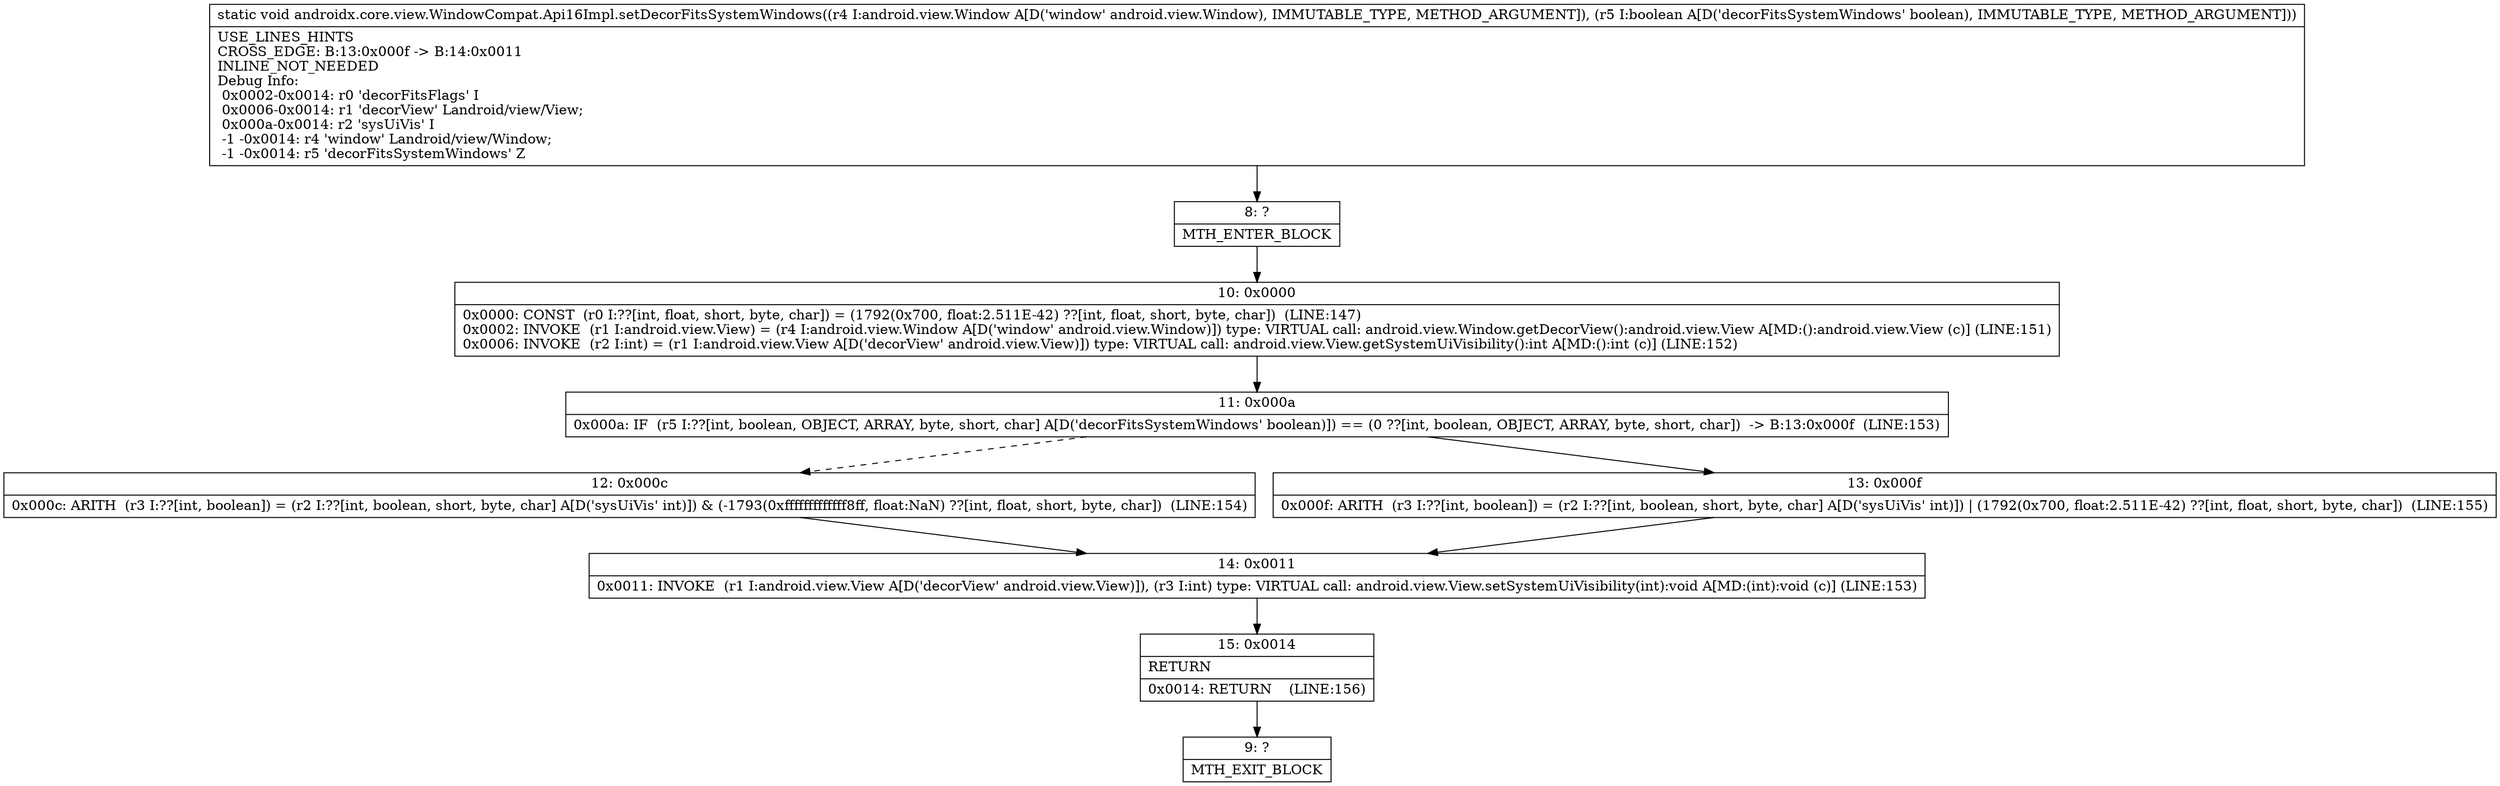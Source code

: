 digraph "CFG forandroidx.core.view.WindowCompat.Api16Impl.setDecorFitsSystemWindows(Landroid\/view\/Window;Z)V" {
Node_8 [shape=record,label="{8\:\ ?|MTH_ENTER_BLOCK\l}"];
Node_10 [shape=record,label="{10\:\ 0x0000|0x0000: CONST  (r0 I:??[int, float, short, byte, char]) = (1792(0x700, float:2.511E\-42) ??[int, float, short, byte, char])  (LINE:147)\l0x0002: INVOKE  (r1 I:android.view.View) = (r4 I:android.view.Window A[D('window' android.view.Window)]) type: VIRTUAL call: android.view.Window.getDecorView():android.view.View A[MD:():android.view.View (c)] (LINE:151)\l0x0006: INVOKE  (r2 I:int) = (r1 I:android.view.View A[D('decorView' android.view.View)]) type: VIRTUAL call: android.view.View.getSystemUiVisibility():int A[MD:():int (c)] (LINE:152)\l}"];
Node_11 [shape=record,label="{11\:\ 0x000a|0x000a: IF  (r5 I:??[int, boolean, OBJECT, ARRAY, byte, short, char] A[D('decorFitsSystemWindows' boolean)]) == (0 ??[int, boolean, OBJECT, ARRAY, byte, short, char])  \-\> B:13:0x000f  (LINE:153)\l}"];
Node_12 [shape=record,label="{12\:\ 0x000c|0x000c: ARITH  (r3 I:??[int, boolean]) = (r2 I:??[int, boolean, short, byte, char] A[D('sysUiVis' int)]) & (\-1793(0xfffffffffffff8ff, float:NaN) ??[int, float, short, byte, char])  (LINE:154)\l}"];
Node_14 [shape=record,label="{14\:\ 0x0011|0x0011: INVOKE  (r1 I:android.view.View A[D('decorView' android.view.View)]), (r3 I:int) type: VIRTUAL call: android.view.View.setSystemUiVisibility(int):void A[MD:(int):void (c)] (LINE:153)\l}"];
Node_15 [shape=record,label="{15\:\ 0x0014|RETURN\l|0x0014: RETURN    (LINE:156)\l}"];
Node_9 [shape=record,label="{9\:\ ?|MTH_EXIT_BLOCK\l}"];
Node_13 [shape=record,label="{13\:\ 0x000f|0x000f: ARITH  (r3 I:??[int, boolean]) = (r2 I:??[int, boolean, short, byte, char] A[D('sysUiVis' int)]) \| (1792(0x700, float:2.511E\-42) ??[int, float, short, byte, char])  (LINE:155)\l}"];
MethodNode[shape=record,label="{static void androidx.core.view.WindowCompat.Api16Impl.setDecorFitsSystemWindows((r4 I:android.view.Window A[D('window' android.view.Window), IMMUTABLE_TYPE, METHOD_ARGUMENT]), (r5 I:boolean A[D('decorFitsSystemWindows' boolean), IMMUTABLE_TYPE, METHOD_ARGUMENT]))  | USE_LINES_HINTS\lCROSS_EDGE: B:13:0x000f \-\> B:14:0x0011\lINLINE_NOT_NEEDED\lDebug Info:\l  0x0002\-0x0014: r0 'decorFitsFlags' I\l  0x0006\-0x0014: r1 'decorView' Landroid\/view\/View;\l  0x000a\-0x0014: r2 'sysUiVis' I\l  \-1 \-0x0014: r4 'window' Landroid\/view\/Window;\l  \-1 \-0x0014: r5 'decorFitsSystemWindows' Z\l}"];
MethodNode -> Node_8;Node_8 -> Node_10;
Node_10 -> Node_11;
Node_11 -> Node_12[style=dashed];
Node_11 -> Node_13;
Node_12 -> Node_14;
Node_14 -> Node_15;
Node_15 -> Node_9;
Node_13 -> Node_14;
}

